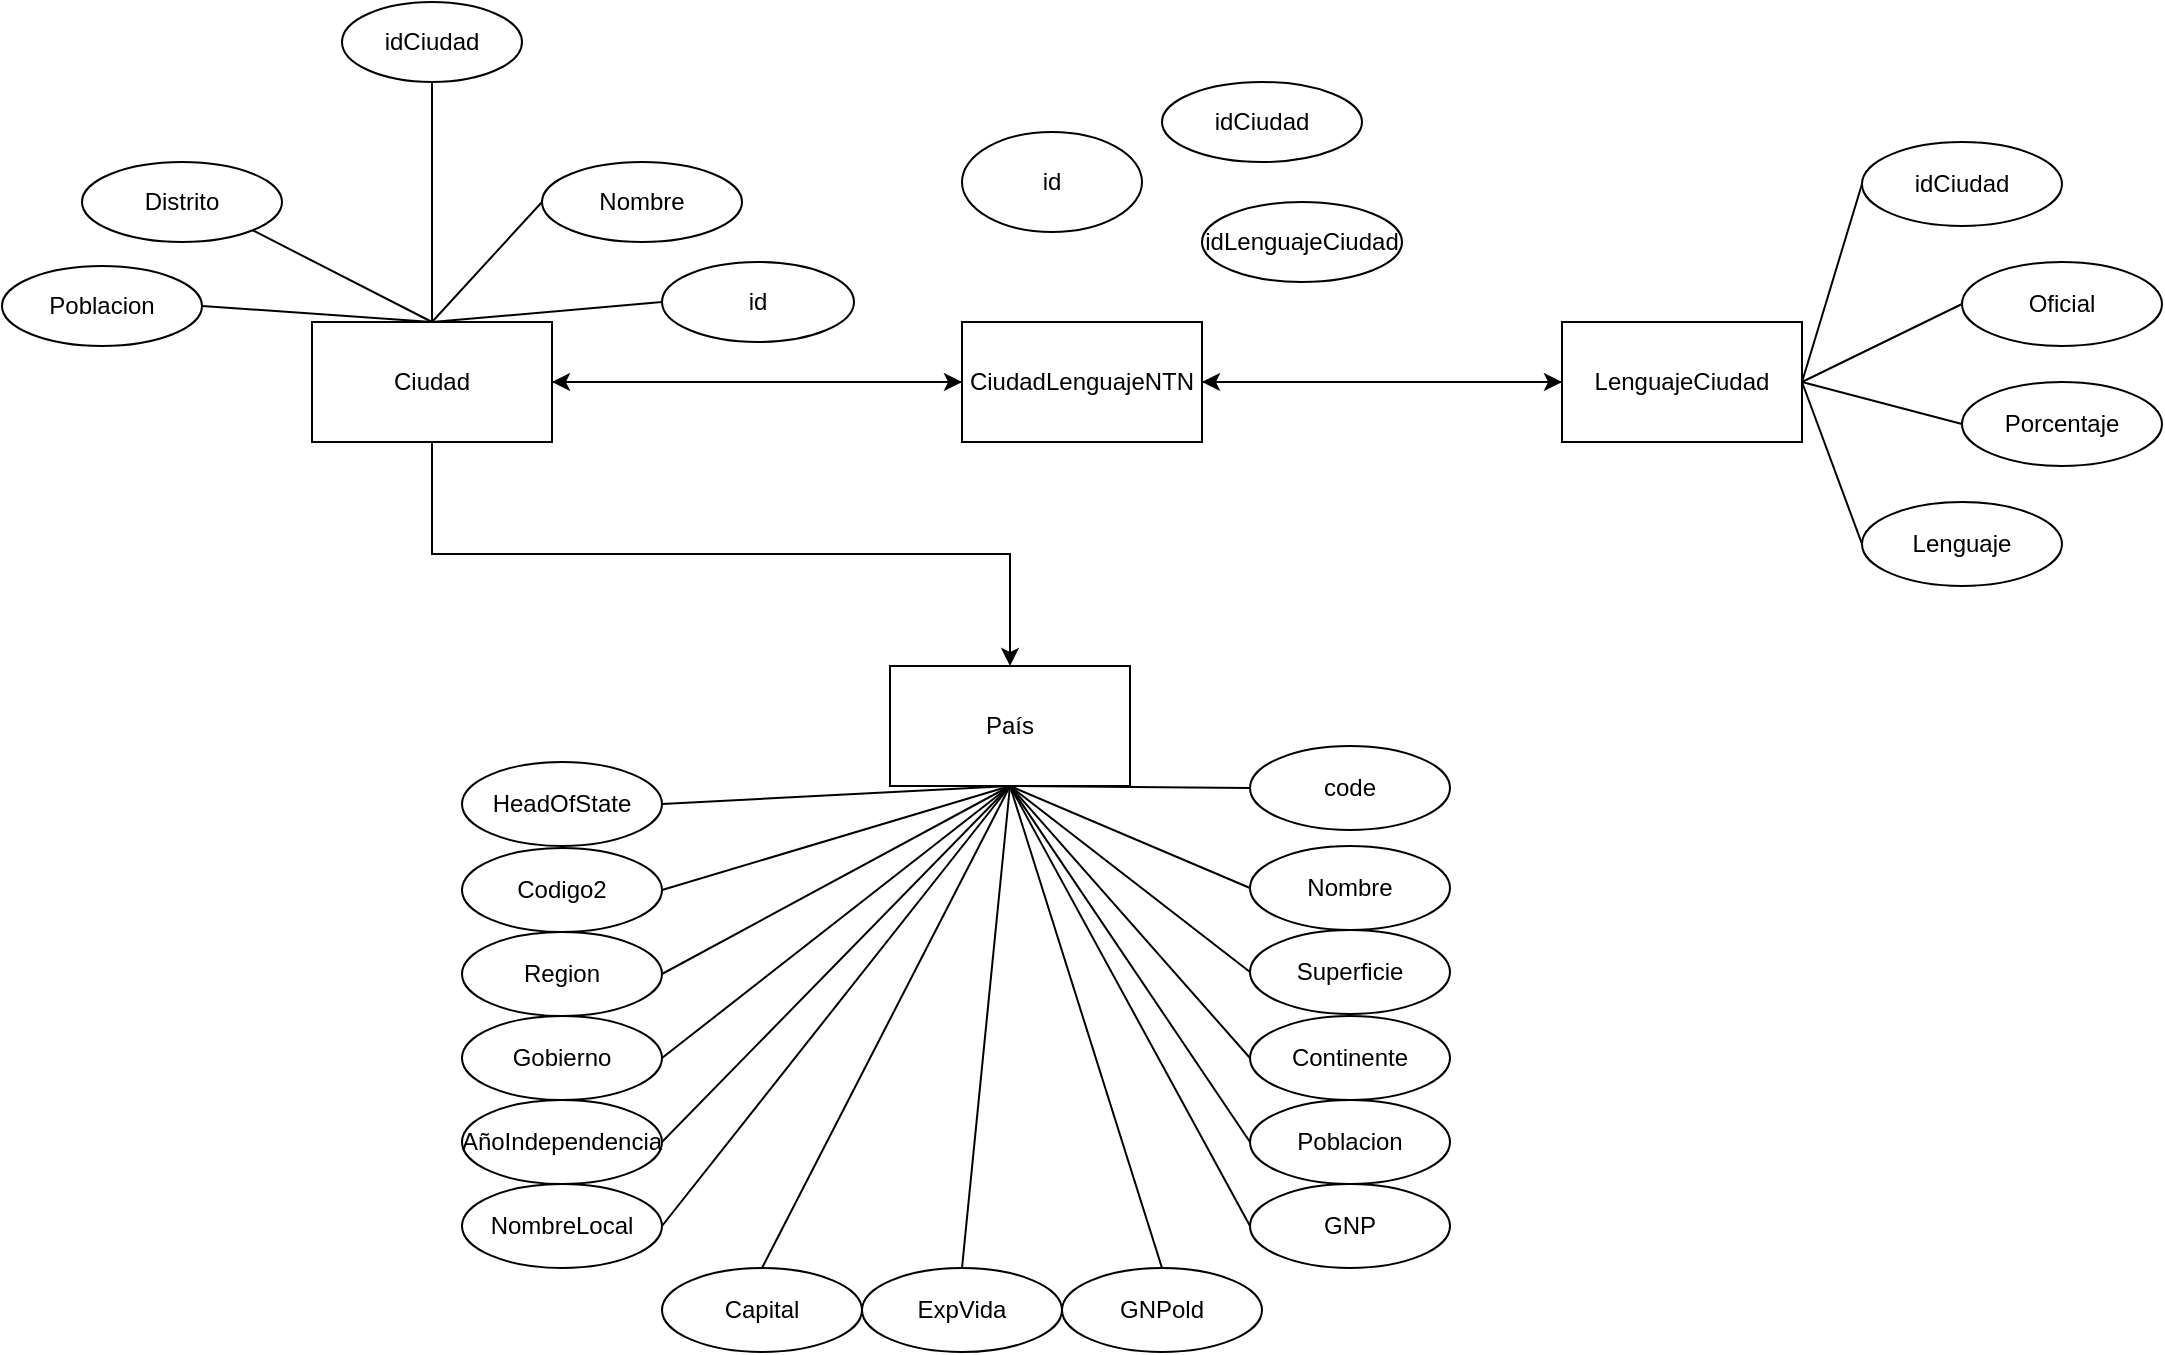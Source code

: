 <mxfile version="22.1.4" type="github">
  <diagram name="Página-1" id="QW3_HEI0pnz6f-6xpjjs">
    <mxGraphModel dx="1049" dy="1727" grid="1" gridSize="10" guides="1" tooltips="1" connect="1" arrows="1" fold="1" page="1" pageScale="1" pageWidth="827" pageHeight="1169" math="0" shadow="0">
      <root>
        <mxCell id="0" />
        <mxCell id="1" parent="0" />
        <mxCell id="LEDxgaxIy0SYVkINa124-1" value="País" style="rounded=0;whiteSpace=wrap;html=1;" parent="1" vertex="1">
          <mxGeometry x="474" y="242" width="120" height="60" as="geometry" />
        </mxCell>
        <mxCell id="LEDxgaxIy0SYVkINa124-55" style="edgeStyle=orthogonalEdgeStyle;rounded=0;orthogonalLoop=1;jettySize=auto;html=1;exitX=0.5;exitY=1;exitDx=0;exitDy=0;entryX=0.5;entryY=0;entryDx=0;entryDy=0;" parent="1" source="LEDxgaxIy0SYVkINa124-2" target="LEDxgaxIy0SYVkINa124-1" edge="1">
          <mxGeometry relative="1" as="geometry" />
        </mxCell>
        <mxCell id="LEDxgaxIy0SYVkINa124-59" style="edgeStyle=orthogonalEdgeStyle;rounded=0;orthogonalLoop=1;jettySize=auto;html=1;exitX=1;exitY=0.5;exitDx=0;exitDy=0;entryX=0;entryY=0.5;entryDx=0;entryDy=0;" parent="1" source="LEDxgaxIy0SYVkINa124-2" target="LEDxgaxIy0SYVkINa124-57" edge="1">
          <mxGeometry relative="1" as="geometry" />
        </mxCell>
        <mxCell id="LEDxgaxIy0SYVkINa124-2" value="Ciudad" style="rounded=0;whiteSpace=wrap;html=1;" parent="1" vertex="1">
          <mxGeometry x="185" y="70" width="120" height="60" as="geometry" />
        </mxCell>
        <mxCell id="LEDxgaxIy0SYVkINa124-56" style="edgeStyle=orthogonalEdgeStyle;rounded=0;orthogonalLoop=1;jettySize=auto;html=1;exitX=0;exitY=0.5;exitDx=0;exitDy=0;entryX=1;entryY=0.5;entryDx=0;entryDy=0;" parent="1" source="LEDxgaxIy0SYVkINa124-57" target="LEDxgaxIy0SYVkINa124-2" edge="1">
          <mxGeometry relative="1" as="geometry" />
        </mxCell>
        <mxCell id="LEDxgaxIy0SYVkINa124-3" value="LenguajeCiudad" style="rounded=0;whiteSpace=wrap;html=1;" parent="1" vertex="1">
          <mxGeometry x="810" y="70" width="120" height="60" as="geometry" />
        </mxCell>
        <mxCell id="LEDxgaxIy0SYVkINa124-4" value="id" style="ellipse;whiteSpace=wrap;html=1;" parent="1" vertex="1">
          <mxGeometry x="360" y="40" width="96" height="40" as="geometry" />
        </mxCell>
        <mxCell id="LEDxgaxIy0SYVkINa124-5" value="Nombre" style="ellipse;whiteSpace=wrap;html=1;" parent="1" vertex="1">
          <mxGeometry x="300" y="-10" width="100" height="40" as="geometry" />
        </mxCell>
        <mxCell id="LEDxgaxIy0SYVkINa124-6" value="idCiudad" style="ellipse;whiteSpace=wrap;html=1;" parent="1" vertex="1">
          <mxGeometry x="200" y="-90" width="90" height="40" as="geometry" />
        </mxCell>
        <mxCell id="LEDxgaxIy0SYVkINa124-7" value="Distrito" style="ellipse;whiteSpace=wrap;html=1;" parent="1" vertex="1">
          <mxGeometry x="70" y="-10" width="100" height="40" as="geometry" />
        </mxCell>
        <mxCell id="LEDxgaxIy0SYVkINa124-8" value="Poblacion" style="ellipse;whiteSpace=wrap;html=1;" parent="1" vertex="1">
          <mxGeometry x="30" y="42" width="100" height="40" as="geometry" />
        </mxCell>
        <mxCell id="LEDxgaxIy0SYVkINa124-9" value="code" style="ellipse;whiteSpace=wrap;html=1;" parent="1" vertex="1">
          <mxGeometry x="654" y="282" width="100" height="42" as="geometry" />
        </mxCell>
        <mxCell id="LEDxgaxIy0SYVkINa124-10" value="Nombre" style="ellipse;whiteSpace=wrap;html=1;" parent="1" vertex="1">
          <mxGeometry x="654" y="332" width="100" height="42" as="geometry" />
        </mxCell>
        <mxCell id="LEDxgaxIy0SYVkINa124-11" value="Continente" style="ellipse;whiteSpace=wrap;html=1;" parent="1" vertex="1">
          <mxGeometry x="654" y="417" width="100" height="42" as="geometry" />
        </mxCell>
        <mxCell id="LEDxgaxIy0SYVkINa124-12" value="Region" style="ellipse;whiteSpace=wrap;html=1;" parent="1" vertex="1">
          <mxGeometry x="260" y="375" width="100" height="42" as="geometry" />
        </mxCell>
        <mxCell id="LEDxgaxIy0SYVkINa124-13" value="Superficie" style="ellipse;whiteSpace=wrap;html=1;" parent="1" vertex="1">
          <mxGeometry x="654" y="374" width="100" height="42" as="geometry" />
        </mxCell>
        <mxCell id="LEDxgaxIy0SYVkINa124-14" value="AñoIndependencia" style="ellipse;whiteSpace=wrap;html=1;" parent="1" vertex="1">
          <mxGeometry x="260" y="459" width="100" height="42" as="geometry" />
        </mxCell>
        <mxCell id="LEDxgaxIy0SYVkINa124-15" value="Poblacion" style="ellipse;whiteSpace=wrap;html=1;" parent="1" vertex="1">
          <mxGeometry x="654" y="459" width="100" height="42" as="geometry" />
        </mxCell>
        <mxCell id="LEDxgaxIy0SYVkINa124-16" value="ExpVida" style="ellipse;whiteSpace=wrap;html=1;" parent="1" vertex="1">
          <mxGeometry x="460" y="543" width="100" height="42" as="geometry" />
        </mxCell>
        <mxCell id="LEDxgaxIy0SYVkINa124-17" value="GNP" style="ellipse;whiteSpace=wrap;html=1;" parent="1" vertex="1">
          <mxGeometry x="654" y="501" width="100" height="42" as="geometry" />
        </mxCell>
        <mxCell id="LEDxgaxIy0SYVkINa124-18" value="GNPold" style="ellipse;whiteSpace=wrap;html=1;" parent="1" vertex="1">
          <mxGeometry x="560" y="543" width="100" height="42" as="geometry" />
        </mxCell>
        <mxCell id="LEDxgaxIy0SYVkINa124-19" value="NombreLocal" style="ellipse;whiteSpace=wrap;html=1;" parent="1" vertex="1">
          <mxGeometry x="260" y="501" width="100" height="42" as="geometry" />
        </mxCell>
        <mxCell id="LEDxgaxIy0SYVkINa124-20" value="Gobierno" style="ellipse;whiteSpace=wrap;html=1;" parent="1" vertex="1">
          <mxGeometry x="260" y="417" width="100" height="42" as="geometry" />
        </mxCell>
        <mxCell id="LEDxgaxIy0SYVkINa124-21" value="HeadOfState" style="ellipse;whiteSpace=wrap;html=1;" parent="1" vertex="1">
          <mxGeometry x="260" y="290" width="100" height="42" as="geometry" />
        </mxCell>
        <mxCell id="LEDxgaxIy0SYVkINa124-22" value="Capital" style="ellipse;whiteSpace=wrap;html=1;" parent="1" vertex="1">
          <mxGeometry x="360" y="543" width="100" height="42" as="geometry" />
        </mxCell>
        <mxCell id="LEDxgaxIy0SYVkINa124-23" value="Codigo2" style="ellipse;whiteSpace=wrap;html=1;" parent="1" vertex="1">
          <mxGeometry x="260" y="333" width="100" height="42" as="geometry" />
        </mxCell>
        <mxCell id="LEDxgaxIy0SYVkINa124-25" value="" style="endArrow=none;html=1;rounded=0;exitX=0.5;exitY=0;exitDx=0;exitDy=0;entryX=0;entryY=0.5;entryDx=0;entryDy=0;" parent="1" source="LEDxgaxIy0SYVkINa124-2" target="LEDxgaxIy0SYVkINa124-4" edge="1">
          <mxGeometry width="50" height="50" relative="1" as="geometry">
            <mxPoint x="340" y="150" as="sourcePoint" />
            <mxPoint x="390" y="100" as="targetPoint" />
          </mxGeometry>
        </mxCell>
        <mxCell id="LEDxgaxIy0SYVkINa124-26" value="" style="endArrow=none;html=1;rounded=0;exitX=0.5;exitY=0;exitDx=0;exitDy=0;entryX=0;entryY=0.5;entryDx=0;entryDy=0;" parent="1" source="LEDxgaxIy0SYVkINa124-2" target="LEDxgaxIy0SYVkINa124-5" edge="1">
          <mxGeometry width="50" height="50" relative="1" as="geometry">
            <mxPoint x="340" y="150" as="sourcePoint" />
            <mxPoint x="390" y="100" as="targetPoint" />
          </mxGeometry>
        </mxCell>
        <mxCell id="LEDxgaxIy0SYVkINa124-27" value="" style="endArrow=none;html=1;rounded=0;exitX=0.5;exitY=0;exitDx=0;exitDy=0;entryX=0.5;entryY=1;entryDx=0;entryDy=0;" parent="1" source="LEDxgaxIy0SYVkINa124-2" target="LEDxgaxIy0SYVkINa124-6" edge="1">
          <mxGeometry width="50" height="50" relative="1" as="geometry">
            <mxPoint x="340" y="150" as="sourcePoint" />
            <mxPoint x="390" y="100" as="targetPoint" />
          </mxGeometry>
        </mxCell>
        <mxCell id="LEDxgaxIy0SYVkINa124-28" value="" style="endArrow=none;html=1;rounded=0;exitX=1;exitY=1;exitDx=0;exitDy=0;entryX=0.5;entryY=0;entryDx=0;entryDy=0;" parent="1" source="LEDxgaxIy0SYVkINa124-7" target="LEDxgaxIy0SYVkINa124-2" edge="1">
          <mxGeometry width="50" height="50" relative="1" as="geometry">
            <mxPoint x="340" y="150" as="sourcePoint" />
            <mxPoint x="390" y="100" as="targetPoint" />
          </mxGeometry>
        </mxCell>
        <mxCell id="LEDxgaxIy0SYVkINa124-29" value="" style="endArrow=none;html=1;rounded=0;exitX=1;exitY=0.5;exitDx=0;exitDy=0;entryX=0.5;entryY=0;entryDx=0;entryDy=0;" parent="1" source="LEDxgaxIy0SYVkINa124-8" target="LEDxgaxIy0SYVkINa124-2" edge="1">
          <mxGeometry width="50" height="50" relative="1" as="geometry">
            <mxPoint x="340" y="150" as="sourcePoint" />
            <mxPoint x="390" y="100" as="targetPoint" />
          </mxGeometry>
        </mxCell>
        <mxCell id="LEDxgaxIy0SYVkINa124-32" value="" style="endArrow=none;html=1;rounded=0;exitX=1;exitY=0.5;exitDx=0;exitDy=0;entryX=0.5;entryY=1;entryDx=0;entryDy=0;" parent="1" source="LEDxgaxIy0SYVkINa124-21" target="LEDxgaxIy0SYVkINa124-1" edge="1">
          <mxGeometry width="50" height="50" relative="1" as="geometry">
            <mxPoint x="350" y="360" as="sourcePoint" />
            <mxPoint x="400" y="310" as="targetPoint" />
          </mxGeometry>
        </mxCell>
        <mxCell id="LEDxgaxIy0SYVkINa124-33" value="" style="endArrow=none;html=1;rounded=0;exitX=0.5;exitY=0;exitDx=0;exitDy=0;entryX=0.5;entryY=1;entryDx=0;entryDy=0;" parent="1" source="LEDxgaxIy0SYVkINa124-16" target="LEDxgaxIy0SYVkINa124-1" edge="1">
          <mxGeometry width="50" height="50" relative="1" as="geometry">
            <mxPoint x="520" y="460" as="sourcePoint" />
            <mxPoint x="570" y="410" as="targetPoint" />
          </mxGeometry>
        </mxCell>
        <mxCell id="LEDxgaxIy0SYVkINa124-34" value="" style="endArrow=none;html=1;rounded=0;entryX=0;entryY=0.5;entryDx=0;entryDy=0;exitX=0.5;exitY=1;exitDx=0;exitDy=0;" parent="1" source="LEDxgaxIy0SYVkINa124-1" target="LEDxgaxIy0SYVkINa124-9" edge="1">
          <mxGeometry width="50" height="50" relative="1" as="geometry">
            <mxPoint x="520" y="460" as="sourcePoint" />
            <mxPoint x="570" y="410" as="targetPoint" />
          </mxGeometry>
        </mxCell>
        <mxCell id="LEDxgaxIy0SYVkINa124-35" value="" style="endArrow=none;html=1;rounded=0;exitX=0.5;exitY=0;exitDx=0;exitDy=0;entryX=0.5;entryY=1;entryDx=0;entryDy=0;" parent="1" source="LEDxgaxIy0SYVkINa124-22" target="LEDxgaxIy0SYVkINa124-1" edge="1">
          <mxGeometry width="50" height="50" relative="1" as="geometry">
            <mxPoint x="520" y="460" as="sourcePoint" />
            <mxPoint x="570" y="410" as="targetPoint" />
          </mxGeometry>
        </mxCell>
        <mxCell id="LEDxgaxIy0SYVkINa124-36" value="" style="endArrow=none;html=1;rounded=0;entryX=0.5;entryY=0;entryDx=0;entryDy=0;exitX=0.5;exitY=1;exitDx=0;exitDy=0;" parent="1" source="LEDxgaxIy0SYVkINa124-1" target="LEDxgaxIy0SYVkINa124-18" edge="1">
          <mxGeometry width="50" height="50" relative="1" as="geometry">
            <mxPoint x="520" y="460" as="sourcePoint" />
            <mxPoint x="570" y="470" as="targetPoint" />
          </mxGeometry>
        </mxCell>
        <mxCell id="LEDxgaxIy0SYVkINa124-37" value="" style="endArrow=none;html=1;rounded=0;exitX=0;exitY=0.5;exitDx=0;exitDy=0;entryX=0.5;entryY=1;entryDx=0;entryDy=0;" parent="1" source="LEDxgaxIy0SYVkINa124-17" target="LEDxgaxIy0SYVkINa124-1" edge="1">
          <mxGeometry width="50" height="50" relative="1" as="geometry">
            <mxPoint x="520" y="460" as="sourcePoint" />
            <mxPoint x="570" y="410" as="targetPoint" />
          </mxGeometry>
        </mxCell>
        <mxCell id="LEDxgaxIy0SYVkINa124-38" value="" style="endArrow=none;html=1;rounded=0;exitX=0;exitY=0.5;exitDx=0;exitDy=0;entryX=0.5;entryY=1;entryDx=0;entryDy=0;" parent="1" source="LEDxgaxIy0SYVkINa124-15" target="LEDxgaxIy0SYVkINa124-1" edge="1">
          <mxGeometry width="50" height="50" relative="1" as="geometry">
            <mxPoint x="520" y="460" as="sourcePoint" />
            <mxPoint x="480" y="370" as="targetPoint" />
          </mxGeometry>
        </mxCell>
        <mxCell id="LEDxgaxIy0SYVkINa124-39" value="" style="endArrow=none;html=1;rounded=0;exitX=0;exitY=0.5;exitDx=0;exitDy=0;entryX=0.5;entryY=1;entryDx=0;entryDy=0;" parent="1" source="LEDxgaxIy0SYVkINa124-11" target="LEDxgaxIy0SYVkINa124-1" edge="1">
          <mxGeometry width="50" height="50" relative="1" as="geometry">
            <mxPoint x="520" y="460" as="sourcePoint" />
            <mxPoint x="570" y="410" as="targetPoint" />
          </mxGeometry>
        </mxCell>
        <mxCell id="LEDxgaxIy0SYVkINa124-40" value="" style="endArrow=none;html=1;rounded=0;exitX=1;exitY=0.5;exitDx=0;exitDy=0;entryX=0.5;entryY=1;entryDx=0;entryDy=0;" parent="1" source="LEDxgaxIy0SYVkINa124-19" target="LEDxgaxIy0SYVkINa124-1" edge="1">
          <mxGeometry width="50" height="50" relative="1" as="geometry">
            <mxPoint x="520" y="460" as="sourcePoint" />
            <mxPoint x="570" y="410" as="targetPoint" />
          </mxGeometry>
        </mxCell>
        <mxCell id="LEDxgaxIy0SYVkINa124-41" value="" style="endArrow=none;html=1;rounded=0;exitX=1;exitY=0.5;exitDx=0;exitDy=0;entryX=0.5;entryY=1;entryDx=0;entryDy=0;" parent="1" source="LEDxgaxIy0SYVkINa124-14" target="LEDxgaxIy0SYVkINa124-1" edge="1">
          <mxGeometry width="50" height="50" relative="1" as="geometry">
            <mxPoint x="520" y="460" as="sourcePoint" />
            <mxPoint x="440" y="280" as="targetPoint" />
          </mxGeometry>
        </mxCell>
        <mxCell id="LEDxgaxIy0SYVkINa124-42" value="" style="endArrow=none;html=1;rounded=0;exitX=1;exitY=0.5;exitDx=0;exitDy=0;entryX=0.5;entryY=1;entryDx=0;entryDy=0;" parent="1" source="LEDxgaxIy0SYVkINa124-20" target="LEDxgaxIy0SYVkINa124-1" edge="1">
          <mxGeometry width="50" height="50" relative="1" as="geometry">
            <mxPoint x="520" y="460" as="sourcePoint" />
            <mxPoint x="570" y="410" as="targetPoint" />
          </mxGeometry>
        </mxCell>
        <mxCell id="LEDxgaxIy0SYVkINa124-43" value="" style="endArrow=none;html=1;rounded=0;exitX=1;exitY=0.5;exitDx=0;exitDy=0;entryX=0.5;entryY=1;entryDx=0;entryDy=0;" parent="1" source="LEDxgaxIy0SYVkINa124-12" target="LEDxgaxIy0SYVkINa124-1" edge="1">
          <mxGeometry width="50" height="50" relative="1" as="geometry">
            <mxPoint x="520" y="460" as="sourcePoint" />
            <mxPoint x="480" y="350" as="targetPoint" />
          </mxGeometry>
        </mxCell>
        <mxCell id="LEDxgaxIy0SYVkINa124-44" value="" style="endArrow=none;html=1;rounded=0;exitX=1;exitY=0.5;exitDx=0;exitDy=0;entryX=0.5;entryY=1;entryDx=0;entryDy=0;" parent="1" source="LEDxgaxIy0SYVkINa124-23" target="LEDxgaxIy0SYVkINa124-1" edge="1">
          <mxGeometry width="50" height="50" relative="1" as="geometry">
            <mxPoint x="520" y="460" as="sourcePoint" />
            <mxPoint x="570" y="410" as="targetPoint" />
          </mxGeometry>
        </mxCell>
        <mxCell id="LEDxgaxIy0SYVkINa124-45" value="" style="endArrow=none;html=1;rounded=0;exitX=0;exitY=0.5;exitDx=0;exitDy=0;entryX=0.5;entryY=1;entryDx=0;entryDy=0;" parent="1" source="LEDxgaxIy0SYVkINa124-13" target="LEDxgaxIy0SYVkINa124-1" edge="1">
          <mxGeometry width="50" height="50" relative="1" as="geometry">
            <mxPoint x="520" y="460" as="sourcePoint" />
            <mxPoint x="570" y="410" as="targetPoint" />
          </mxGeometry>
        </mxCell>
        <mxCell id="LEDxgaxIy0SYVkINa124-46" value="" style="endArrow=none;html=1;rounded=0;exitX=0;exitY=0.5;exitDx=0;exitDy=0;entryX=0.5;entryY=1;entryDx=0;entryDy=0;" parent="1" source="LEDxgaxIy0SYVkINa124-10" target="LEDxgaxIy0SYVkINa124-1" edge="1">
          <mxGeometry width="50" height="50" relative="1" as="geometry">
            <mxPoint x="520" y="460" as="sourcePoint" />
            <mxPoint x="570" y="410" as="targetPoint" />
          </mxGeometry>
        </mxCell>
        <mxCell id="LEDxgaxIy0SYVkINa124-47" value="idCiudad" style="ellipse;whiteSpace=wrap;html=1;" parent="1" vertex="1">
          <mxGeometry x="960" y="-20" width="100" height="42" as="geometry" />
        </mxCell>
        <mxCell id="LEDxgaxIy0SYVkINa124-48" value="Lenguaje" style="ellipse;whiteSpace=wrap;html=1;" parent="1" vertex="1">
          <mxGeometry x="960" y="160" width="100" height="42" as="geometry" />
        </mxCell>
        <mxCell id="LEDxgaxIy0SYVkINa124-49" value="Oficial" style="ellipse;whiteSpace=wrap;html=1;" parent="1" vertex="1">
          <mxGeometry x="1010" y="40" width="100" height="42" as="geometry" />
        </mxCell>
        <mxCell id="LEDxgaxIy0SYVkINa124-50" value="Porcentaje" style="ellipse;whiteSpace=wrap;html=1;" parent="1" vertex="1">
          <mxGeometry x="1010" y="100" width="100" height="42" as="geometry" />
        </mxCell>
        <mxCell id="LEDxgaxIy0SYVkINa124-51" value="" style="endArrow=none;html=1;rounded=0;exitX=0;exitY=0.5;exitDx=0;exitDy=0;entryX=1;entryY=0.5;entryDx=0;entryDy=0;" parent="1" source="LEDxgaxIy0SYVkINa124-48" target="LEDxgaxIy0SYVkINa124-3" edge="1">
          <mxGeometry width="50" height="50" relative="1" as="geometry">
            <mxPoint x="810" y="130" as="sourcePoint" />
            <mxPoint x="860" y="80" as="targetPoint" />
          </mxGeometry>
        </mxCell>
        <mxCell id="LEDxgaxIy0SYVkINa124-52" value="" style="endArrow=none;html=1;rounded=0;exitX=0;exitY=0.5;exitDx=0;exitDy=0;entryX=1;entryY=0.5;entryDx=0;entryDy=0;" parent="1" source="LEDxgaxIy0SYVkINa124-50" target="LEDxgaxIy0SYVkINa124-3" edge="1">
          <mxGeometry width="50" height="50" relative="1" as="geometry">
            <mxPoint x="810" y="130" as="sourcePoint" />
            <mxPoint x="860" y="80" as="targetPoint" />
          </mxGeometry>
        </mxCell>
        <mxCell id="LEDxgaxIy0SYVkINa124-53" value="" style="endArrow=none;html=1;rounded=0;entryX=0;entryY=0.5;entryDx=0;entryDy=0;exitX=1;exitY=0.5;exitDx=0;exitDy=0;" parent="1" source="LEDxgaxIy0SYVkINa124-3" target="LEDxgaxIy0SYVkINa124-49" edge="1">
          <mxGeometry width="50" height="50" relative="1" as="geometry">
            <mxPoint x="810" y="130" as="sourcePoint" />
            <mxPoint x="860" y="80" as="targetPoint" />
          </mxGeometry>
        </mxCell>
        <mxCell id="LEDxgaxIy0SYVkINa124-54" value="" style="endArrow=none;html=1;rounded=0;entryX=0;entryY=0.5;entryDx=0;entryDy=0;exitX=1;exitY=0.5;exitDx=0;exitDy=0;" parent="1" source="LEDxgaxIy0SYVkINa124-3" target="LEDxgaxIy0SYVkINa124-47" edge="1">
          <mxGeometry width="50" height="50" relative="1" as="geometry">
            <mxPoint x="810" y="130" as="sourcePoint" />
            <mxPoint x="860" y="80" as="targetPoint" />
          </mxGeometry>
        </mxCell>
        <mxCell id="LEDxgaxIy0SYVkINa124-58" value="" style="edgeStyle=orthogonalEdgeStyle;rounded=0;orthogonalLoop=1;jettySize=auto;html=1;exitX=0;exitY=0.5;exitDx=0;exitDy=0;entryX=1;entryY=0.5;entryDx=0;entryDy=0;" parent="1" source="LEDxgaxIy0SYVkINa124-3" target="LEDxgaxIy0SYVkINa124-57" edge="1">
          <mxGeometry relative="1" as="geometry">
            <mxPoint x="810" y="100" as="sourcePoint" />
            <mxPoint x="305" y="100" as="targetPoint" />
          </mxGeometry>
        </mxCell>
        <mxCell id="LEDxgaxIy0SYVkINa124-60" style="edgeStyle=orthogonalEdgeStyle;rounded=0;orthogonalLoop=1;jettySize=auto;html=1;exitX=1;exitY=0.5;exitDx=0;exitDy=0;entryX=0;entryY=0.5;entryDx=0;entryDy=0;" parent="1" source="LEDxgaxIy0SYVkINa124-57" target="LEDxgaxIy0SYVkINa124-3" edge="1">
          <mxGeometry relative="1" as="geometry" />
        </mxCell>
        <mxCell id="LEDxgaxIy0SYVkINa124-57" value="CiudadLenguajeNTN" style="rounded=0;whiteSpace=wrap;html=1;" parent="1" vertex="1">
          <mxGeometry x="510" y="70" width="120" height="60" as="geometry" />
        </mxCell>
        <mxCell id="LEDxgaxIy0SYVkINa124-61" value="id" style="ellipse;whiteSpace=wrap;html=1;" parent="1" vertex="1">
          <mxGeometry x="510" y="-25" width="90" height="50" as="geometry" />
        </mxCell>
        <mxCell id="LEDxgaxIy0SYVkINa124-62" value="idCiudad" style="ellipse;whiteSpace=wrap;html=1;" parent="1" vertex="1">
          <mxGeometry x="610" y="-50" width="100" height="40" as="geometry" />
        </mxCell>
        <mxCell id="LEDxgaxIy0SYVkINa124-63" value="idLenguajeCiudad" style="ellipse;whiteSpace=wrap;html=1;" parent="1" vertex="1">
          <mxGeometry x="630" y="10" width="100" height="40" as="geometry" />
        </mxCell>
      </root>
    </mxGraphModel>
  </diagram>
</mxfile>
